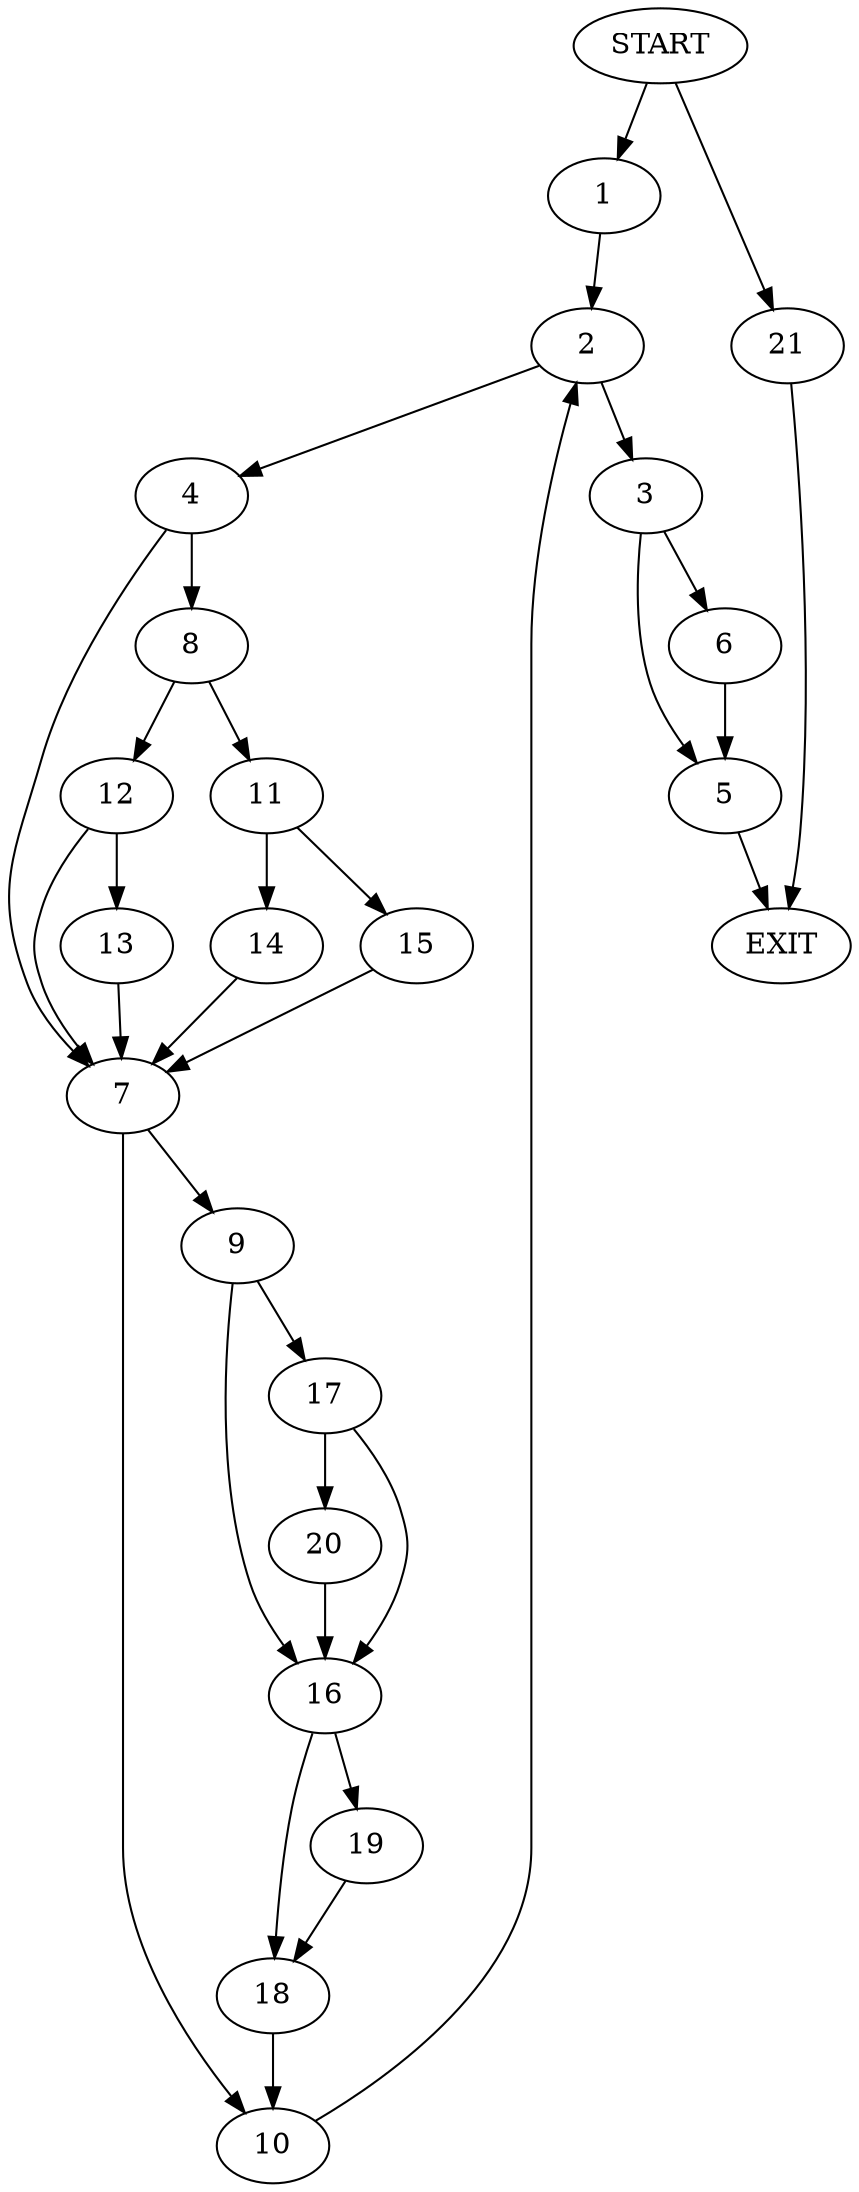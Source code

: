digraph {
0 [label="START"]
22 [label="EXIT"]
0 -> 1
1 -> 2
2 -> 3
2 -> 4
3 -> 5
3 -> 6
4 -> 7
4 -> 8
7 -> 9
7 -> 10
8 -> 11
8 -> 12
12 -> 7
12 -> 13
11 -> 14
11 -> 15
15 -> 7
14 -> 7
13 -> 7
10 -> 2
9 -> 16
9 -> 17
16 -> 18
16 -> 19
17 -> 20
17 -> 16
20 -> 16
19 -> 18
18 -> 10
6 -> 5
5 -> 22
0 -> 21
21 -> 22
}
